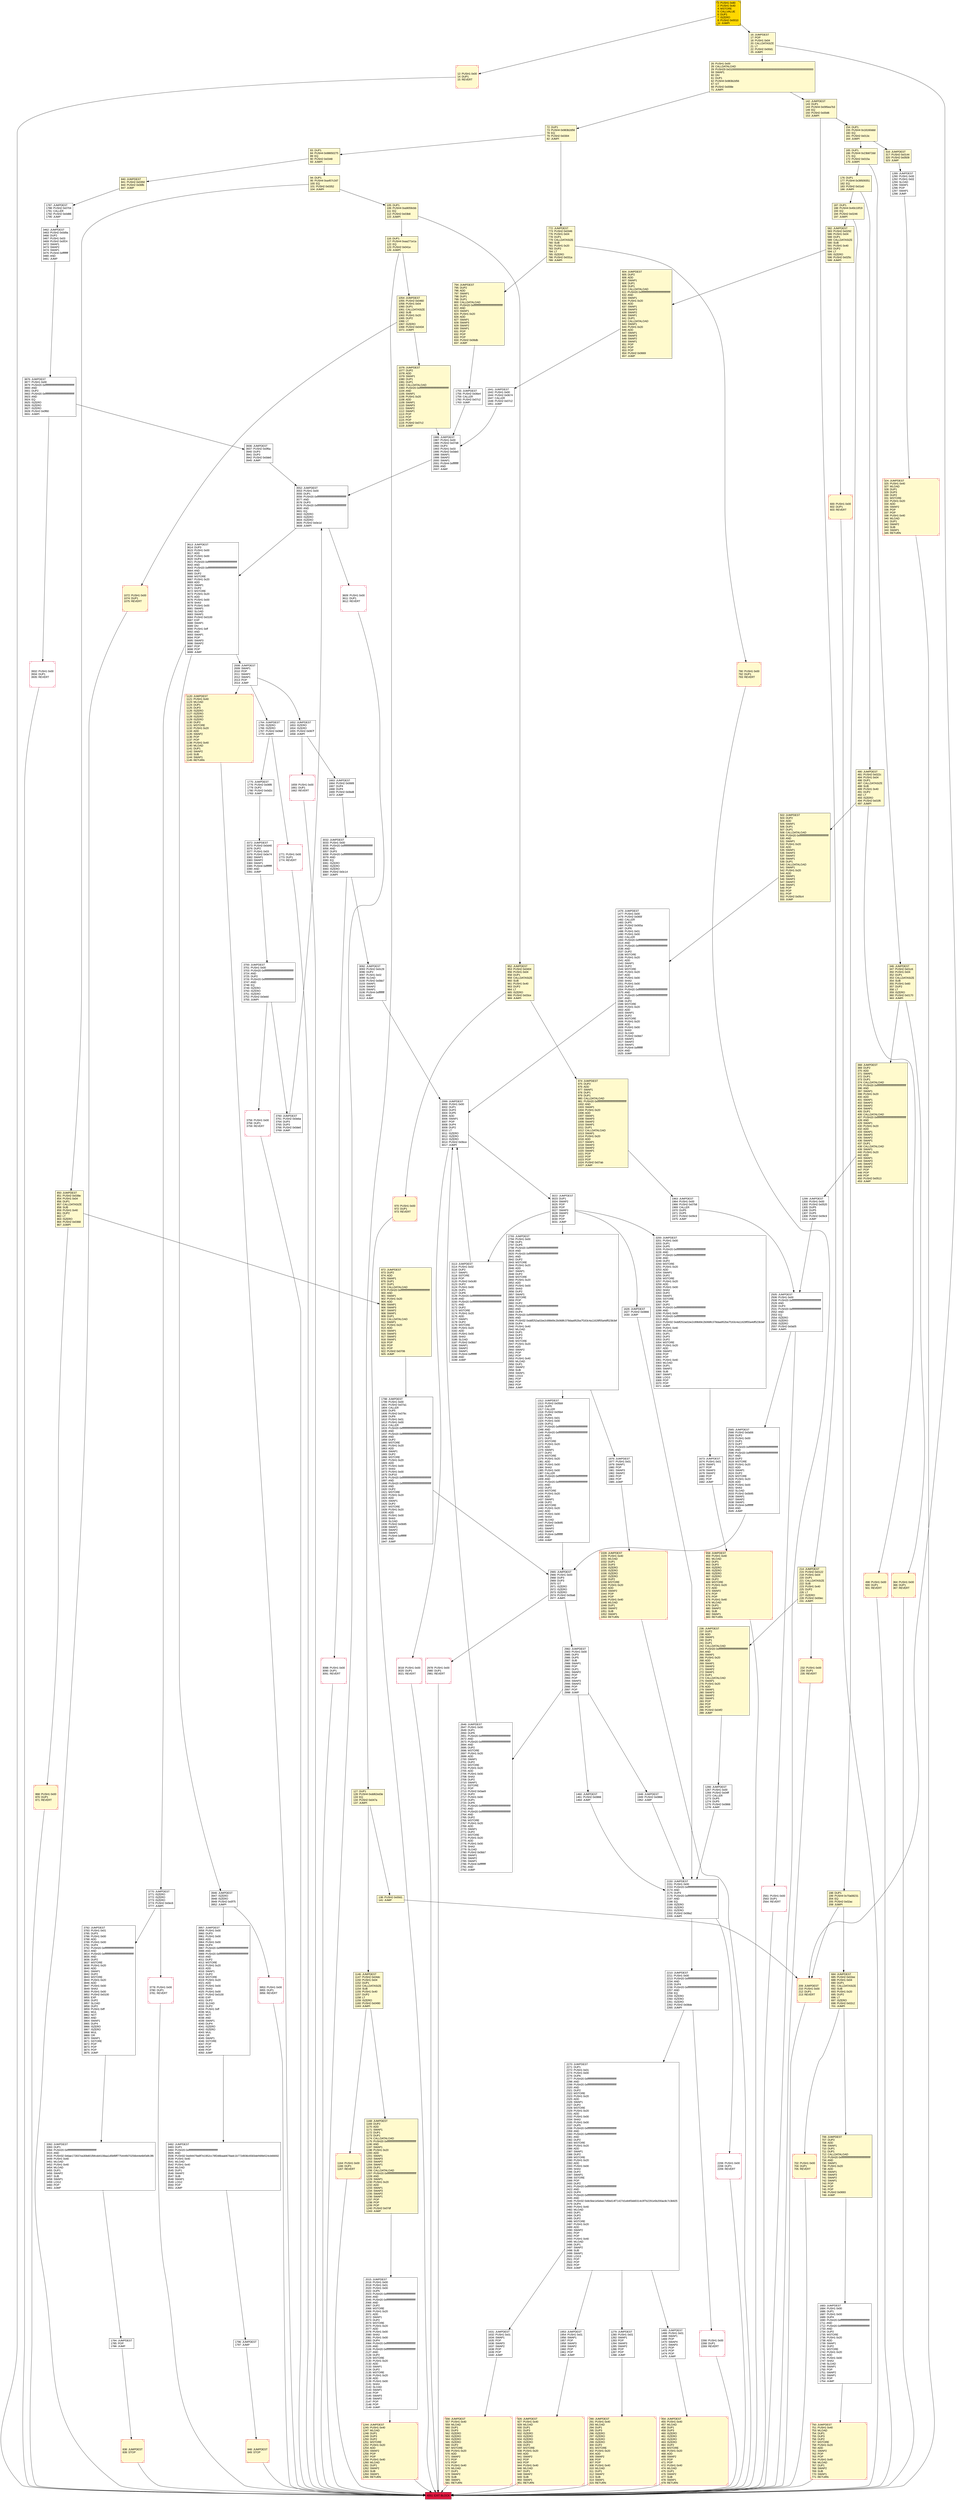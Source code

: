 digraph G {
bgcolor=transparent rankdir=UD;
node [shape=box style=filled color=black fillcolor=white fontname=arial fontcolor=black];
1755 [label="1755: JUMPDEST\l1756: PUSH2 0x06e4\l1759: CALLER\l1760: PUSH2 0x07c2\l1763: JUMP\l" ];
2978 [label="2978: PUSH1 0x00\l2980: DUP1\l2981: REVERT\l" shape=Msquare color=crimson ];
1683 [label="1683: JUMPDEST\l1684: PUSH1 0x00\l1686: DUP1\l1687: PUSH1 0x00\l1689: DUP4\l1690: PUSH20 0xffffffffffffffffffffffffffffffffffffffff\l1711: AND\l1712: PUSH20 0xffffffffffffffffffffffffffffffffffffffff\l1733: AND\l1734: DUP2\l1735: MSTORE\l1736: PUSH1 0x20\l1738: ADD\l1739: SWAP1\l1740: DUP2\l1741: MSTORE\l1742: PUSH1 0x20\l1744: ADD\l1745: PUSH1 0x00\l1747: SHA3\l1748: SLOAD\l1749: SWAP1\l1750: POP\l1751: SWAP2\l1752: SWAP1\l1753: POP\l1754: JUMP\l" ];
2150 [label="2150: JUMPDEST\l2151: PUSH1 0x00\l2153: PUSH20 0xffffffffffffffffffffffffffffffffffffffff\l2174: AND\l2175: DUP3\l2176: PUSH20 0xffffffffffffffffffffffffffffffffffffffff\l2197: AND\l2198: EQ\l2199: ISZERO\l2200: ISZERO\l2201: ISZERO\l2202: PUSH2 0x08a2\l2205: JUMPI\l" ];
3700 [label="3700: JUMPDEST\l3701: PUSH1 0x00\l3703: PUSH20 0xffffffffffffffffffffffffffffffffffffffff\l3724: AND\l3725: DUP2\l3726: PUSH20 0xffffffffffffffffffffffffffffffffffffffff\l3747: AND\l3748: EQ\l3749: ISZERO\l3750: ISZERO\l3751: ISZERO\l3752: PUSH2 0x0eb0\l3755: JUMPI\l" ];
1953 [label="1953: JUMPDEST\l1954: PUSH1 0x01\l1956: SWAP1\l1957: POP\l1958: SWAP3\l1959: SWAP2\l1960: POP\l1961: POP\l1962: JUMP\l" ];
1460 [label="1460: JUMPDEST\l1461: PUSH2 0x0866\l1464: JUMP\l" ];
3756 [label="3756: PUSH1 0x00\l3758: DUP1\l3759: REVERT\l" shape=Msquare color=crimson ];
850 [label="850: JUMPDEST\l851: PUSH2 0x039e\l854: PUSH1 0x04\l856: DUP1\l857: CALLDATASIZE\l858: SUB\l859: PUSH1 0x40\l861: DUP2\l862: LT\l863: ISZERO\l864: PUSH2 0x0368\l867: JUMPI\l" fillcolor=lemonchiffon ];
556 [label="556: JUMPDEST\l557: PUSH1 0x40\l559: MLOAD\l560: DUP1\l561: DUP3\l562: ISZERO\l563: ISZERO\l564: ISZERO\l565: ISZERO\l566: DUP2\l567: MSTORE\l568: PUSH1 0x20\l570: ADD\l571: SWAP2\l572: POP\l573: POP\l574: PUSH1 0x40\l576: MLOAD\l577: DUP1\l578: SWAP2\l579: SUB\l580: SWAP1\l581: RETURN\l" fillcolor=lemonchiffon shape=Msquare color=crimson ];
1976 [label="1976: JUMPDEST\l1977: PUSH1 0x01\l1979: SWAP1\l1980: POP\l1981: SWAP3\l1982: SWAP2\l1983: POP\l1984: POP\l1985: JUMP\l" ];
105 [label="105: DUP1\l106: PUSH4 0xa9059cbb\l111: EQ\l112: PUSH2 0x03b8\l115: JUMPI\l" fillcolor=lemonchiffon ];
0 [label="0: PUSH1 0x80\l2: PUSH1 0x40\l4: MSTORE\l5: CALLVALUE\l6: DUP1\l7: ISZERO\l8: PUSH2 0x0010\l11: JUMPI\l" fillcolor=lemonchiffon shape=Msquare fillcolor=gold ];
290 [label="290: JUMPDEST\l291: PUSH1 0x40\l293: MLOAD\l294: DUP1\l295: DUP3\l296: ISZERO\l297: ISZERO\l298: ISZERO\l299: ISZERO\l300: DUP2\l301: MSTORE\l302: PUSH1 0x20\l304: ADD\l305: SWAP2\l306: POP\l307: POP\l308: PUSH1 0x40\l310: MLOAD\l311: DUP1\l312: SWAP2\l313: SUB\l314: SWAP1\l315: RETURN\l" fillcolor=lemonchiffon shape=Msquare color=crimson ];
187 [label="187: DUP1\l188: PUSH4 0x40c10f19\l193: EQ\l194: PUSH2 0x0246\l197: JUMPI\l" fillcolor=lemonchiffon ];
702 [label="702: PUSH1 0x00\l704: DUP1\l705: REVERT\l" fillcolor=lemonchiffon shape=Msquare color=crimson ];
3482 [label="3482: JUMPDEST\l3483: DUP1\l3484: PUSH20 0xffffffffffffffffffffffffffffffffffffffff\l3505: AND\l3506: PUSH32 0xe94479a9f7e1952cc78f2d6baab678adc1b772d936c6583def489e524cb66692\l3539: PUSH1 0x40\l3541: MLOAD\l3542: PUSH1 0x40\l3544: MLOAD\l3545: DUP1\l3546: SWAP2\l3547: SUB\l3548: SWAP1\l3549: LOG2\l3550: POP\l3551: JUMP\l" ];
2965 [label="2965: JUMPDEST\l2966: PUSH1 0x00\l2968: DUP3\l2969: DUP3\l2970: GT\l2971: ISZERO\l2972: ISZERO\l2973: ISZERO\l2974: PUSH2 0x0ba6\l2977: JUMPI\l" ];
772 [label="772: JUMPDEST\l773: PUSH2 0x0346\l776: PUSH1 0x04\l778: DUP1\l779: CALLDATASIZE\l780: SUB\l781: PUSH1 0x20\l783: DUP2\l784: LT\l785: ISZERO\l786: PUSH2 0x031a\l789: JUMPI\l" fillcolor=lemonchiffon ];
1673 [label="1673: JUMPDEST\l1674: PUSH1 0x01\l1676: SWAP1\l1677: POP\l1678: SWAP3\l1679: SWAP2\l1680: POP\l1681: POP\l1682: JUMP\l" ];
1948 [label="1948: JUMPDEST\l1949: PUSH2 0x0866\l1952: JUMP\l" ];
3782 [label="3782: JUMPDEST\l3783: PUSH1 0x01\l3785: DUP3\l3786: PUSH1 0x00\l3788: ADD\l3789: PUSH1 0x00\l3791: DUP4\l3792: PUSH20 0xffffffffffffffffffffffffffffffffffffffff\l3813: AND\l3814: PUSH20 0xffffffffffffffffffffffffffffffffffffffff\l3835: AND\l3836: DUP2\l3837: MSTORE\l3838: PUSH1 0x20\l3840: ADD\l3841: SWAP1\l3842: DUP2\l3843: MSTORE\l3844: PUSH1 0x20\l3846: ADD\l3847: PUSH1 0x00\l3849: SHA3\l3850: PUSH1 0x00\l3852: PUSH2 0x0100\l3855: EXP\l3856: DUP2\l3857: SLOAD\l3858: DUP2\l3859: PUSH1 0xff\l3861: MUL\l3862: NOT\l3863: AND\l3864: SWAP1\l3865: DUP4\l3866: ISZERO\l3867: ISZERO\l3868: MUL\l3869: OR\l3870: SWAP1\l3871: SSTORE\l3872: POP\l3873: POP\l3874: POP\l3875: JUMP\l" ];
2999 [label="2999: JUMPDEST\l3000: PUSH1 0x00\l3002: DUP1\l3003: DUP3\l3004: DUP5\l3005: ADD\l3006: SWAP1\l3007: POP\l3008: DUP4\l3009: DUP2\l3010: LT\l3011: ISZERO\l3012: ISZERO\l3013: ISZERO\l3014: PUSH2 0x0bce\l3017: JUMPI\l" ];
2210 [label="2210: JUMPDEST\l2211: PUSH1 0x00\l2213: PUSH20 0xffffffffffffffffffffffffffffffffffffffff\l2234: AND\l2235: DUP4\l2236: PUSH20 0xffffffffffffffffffffffffffffffffffffffff\l2257: AND\l2258: EQ\l2259: ISZERO\l2260: ISZERO\l2261: ISZERO\l2262: PUSH2 0x08de\l2265: JUMPI\l" ];
684 [label="684: JUMPDEST\l685: PUSH2 0x02ee\l688: PUSH1 0x04\l690: DUP1\l691: CALLDATASIZE\l692: SUB\l693: PUSH1 0x20\l695: DUP2\l696: LT\l697: ISZERO\l698: PUSH2 0x02c2\l701: JUMPI\l" fillcolor=lemonchiffon ];
1798 [label="1798: JUMPDEST\l1799: PUSH1 0x00\l1801: PUSH2 0x07a1\l1804: CALLER\l1805: DUP5\l1806: PUSH2 0x079c\l1809: DUP6\l1810: PUSH1 0x01\l1812: PUSH1 0x00\l1814: CALLER\l1815: PUSH20 0xffffffffffffffffffffffffffffffffffffffff\l1836: AND\l1837: PUSH20 0xffffffffffffffffffffffffffffffffffffffff\l1858: AND\l1859: DUP2\l1860: MSTORE\l1861: PUSH1 0x20\l1863: ADD\l1864: SWAP1\l1865: DUP2\l1866: MSTORE\l1867: PUSH1 0x20\l1869: ADD\l1870: PUSH1 0x00\l1872: SHA3\l1873: PUSH1 0x00\l1875: DUP10\l1876: PUSH20 0xffffffffffffffffffffffffffffffffffffffff\l1897: AND\l1898: PUSH20 0xffffffffffffffffffffffffffffffffffffffff\l1919: AND\l1920: DUP2\l1921: MSTORE\l1922: PUSH1 0x20\l1924: ADD\l1925: SWAP1\l1926: DUP2\l1927: MSTORE\l1928: PUSH1 0x20\l1930: ADD\l1931: PUSH1 0x00\l1933: SHA3\l1934: SLOAD\l1935: PUSH2 0x0b95\l1938: SWAP1\l1939: SWAP2\l1940: SWAP1\l1941: PUSH4 0xffffffff\l1946: AND\l1947: JUMP\l" ];
1787 [label="1787: JUMPDEST\l1788: PUSH2 0x0704\l1791: CALLER\l1792: PUSH2 0x0d86\l1795: JUMP\l" ];
1164 [label="1164: PUSH1 0x00\l1166: DUP1\l1167: REVERT\l" fillcolor=lemonchiffon shape=Msquare color=crimson ];
2793 [label="2793: JUMPDEST\l2794: PUSH1 0x00\l2796: DUP1\l2797: DUP5\l2798: PUSH20 0xffffffffffffffffffffffffffffffffffffffff\l2819: AND\l2820: PUSH20 0xffffffffffffffffffffffffffffffffffffffff\l2841: AND\l2842: DUP2\l2843: MSTORE\l2844: PUSH1 0x20\l2846: ADD\l2847: SWAP1\l2848: DUP2\l2849: MSTORE\l2850: PUSH1 0x20\l2852: ADD\l2853: PUSH1 0x00\l2855: SHA3\l2856: DUP2\l2857: SWAP1\l2858: SSTORE\l2859: POP\l2860: DUP2\l2861: PUSH20 0xffffffffffffffffffffffffffffffffffffffff\l2882: AND\l2883: DUP4\l2884: PUSH20 0xffffffffffffffffffffffffffffffffffffffff\l2905: AND\l2906: PUSH32 0xddf252ad1be2c89b69c2b068fc378daa952ba7f163c4a11628f55a4df523b3ef\l2939: DUP4\l2940: PUSH1 0x40\l2942: MLOAD\l2943: DUP1\l2944: DUP3\l2945: DUP2\l2946: MSTORE\l2947: PUSH1 0x20\l2949: ADD\l2950: SWAP2\l2951: POP\l2952: POP\l2953: PUSH1 0x40\l2955: MLOAD\l2956: DUP1\l2957: SWAP2\l2958: SUB\l2959: SWAP1\l2960: LOG3\l2961: POP\l2962: POP\l2963: POP\l2964: JUMP\l" ];
1796 [label="1796: JUMPDEST\l1797: JUMP\l" ];
83 [label="83: DUP1\l84: PUSH4 0x98650275\l89: EQ\l90: PUSH2 0x0348\l93: JUMPI\l" fillcolor=lemonchiffon ];
3392 [label="3392: JUMPDEST\l3393: DUP1\l3394: PUSH20 0xffffffffffffffffffffffffffffffffffffffff\l3415: AND\l3416: PUSH32 0x6ae172837ea30b801fbfcdd4108aa1d5bf8ff775444fd70256b44e6bf3dfc3f6\l3449: PUSH1 0x40\l3451: MLOAD\l3452: PUSH1 0x40\l3454: MLOAD\l3455: DUP1\l3456: SWAP2\l3457: SUB\l3458: SWAP1\l3459: LOG2\l3460: POP\l3461: JUMP\l" ];
1028 [label="1028: JUMPDEST\l1029: PUSH1 0x40\l1031: MLOAD\l1032: DUP1\l1033: DUP3\l1034: ISZERO\l1035: ISZERO\l1036: ISZERO\l1037: ISZERO\l1038: DUP2\l1039: MSTORE\l1040: PUSH1 0x20\l1042: ADD\l1043: SWAP2\l1044: POP\l1045: POP\l1046: PUSH1 0x40\l1048: MLOAD\l1049: DUP1\l1050: SWAP2\l1051: SUB\l1052: SWAP1\l1053: RETURN\l" fillcolor=lemonchiffon shape=Msquare color=crimson ];
3876 [label="3876: JUMPDEST\l3877: PUSH1 0x00\l3879: PUSH20 0xffffffffffffffffffffffffffffffffffffffff\l3900: AND\l3901: DUP2\l3902: PUSH20 0xffffffffffffffffffffffffffffffffffffffff\l3923: AND\l3924: EQ\l3925: ISZERO\l3926: ISZERO\l3927: ISZERO\l3928: PUSH2 0x0f60\l3931: JUMPI\l" ];
198 [label="198: DUP1\l199: PUSH4 0x70a08231\l204: EQ\l205: PUSH2 0x02ac\l208: JUMPI\l" fillcolor=lemonchiffon ];
2206 [label="2206: PUSH1 0x00\l2208: DUP1\l2209: REVERT\l" shape=Msquare color=crimson ];
1652 [label="1652: JUMPDEST\l1653: ISZERO\l1654: ISZERO\l1655: PUSH2 0x067f\l1658: JUMPI\l" ];
2565 [label="2565: JUMPDEST\l2566: PUSH2 0x0a56\l2569: DUP2\l2570: PUSH1 0x00\l2572: DUP1\l2573: DUP7\l2574: PUSH20 0xffffffffffffffffffffffffffffffffffffffff\l2595: AND\l2596: PUSH20 0xffffffffffffffffffffffffffffffffffffffff\l2617: AND\l2618: DUP2\l2619: MSTORE\l2620: PUSH1 0x20\l2622: ADD\l2623: SWAP1\l2624: DUP2\l2625: MSTORE\l2626: PUSH1 0x20\l2628: ADD\l2629: PUSH1 0x00\l2631: SHA3\l2632: SLOAD\l2633: PUSH2 0x0b95\l2636: SWAP1\l2637: SWAP2\l2638: SWAP1\l2639: PUSH4 0xffffffff\l2644: AND\l2645: JUMP\l" ];
502 [label="502: JUMPDEST\l503: DUP2\l504: ADD\l505: SWAP1\l506: DUP1\l507: DUP1\l508: CALLDATALOAD\l509: PUSH20 0xffffffffffffffffffffffffffffffffffffffff\l530: AND\l531: SWAP1\l532: PUSH1 0x20\l534: ADD\l535: SWAP1\l536: SWAP3\l537: SWAP2\l538: SWAP1\l539: DUP1\l540: CALLDATALOAD\l541: SWAP1\l542: PUSH1 0x20\l544: ADD\l545: SWAP1\l546: SWAP3\l547: SWAP2\l548: SWAP1\l549: POP\l550: POP\l551: POP\l552: PUSH2 0x05c4\l555: JUMP\l" fillcolor=lemonchiffon ];
232 [label="232: PUSH1 0x00\l234: DUP1\l235: REVERT\l" fillcolor=lemonchiffon shape=Msquare color=crimson ];
1771 [label="1771: PUSH1 0x00\l1773: DUP1\l1774: REVERT\l" shape=Msquare color=crimson ];
3957 [label="3957: JUMPDEST\l3958: PUSH1 0x00\l3960: DUP3\l3961: PUSH1 0x00\l3963: ADD\l3964: PUSH1 0x00\l3966: DUP4\l3967: PUSH20 0xffffffffffffffffffffffffffffffffffffffff\l3988: AND\l3989: PUSH20 0xffffffffffffffffffffffffffffffffffffffff\l4010: AND\l4011: DUP2\l4012: MSTORE\l4013: PUSH1 0x20\l4015: ADD\l4016: SWAP1\l4017: DUP2\l4018: MSTORE\l4019: PUSH1 0x20\l4021: ADD\l4022: PUSH1 0x00\l4024: SHA3\l4025: PUSH1 0x00\l4027: PUSH2 0x0100\l4030: EXP\l4031: DUP2\l4032: SLOAD\l4033: DUP2\l4034: PUSH1 0xff\l4036: MUL\l4037: NOT\l4038: AND\l4039: SWAP1\l4040: DUP4\l4041: ISZERO\l4042: ISZERO\l4043: MUL\l4044: OR\l4045: SWAP1\l4046: SSTORE\l4047: POP\l4048: POP\l4049: POP\l4050: JUMP\l" ];
1963 [label="1963: JUMPDEST\l1964: PUSH1 0x00\l1966: PUSH2 0x07b8\l1969: CALLER\l1970: DUP5\l1971: DUP5\l1972: PUSH2 0x09c9\l1975: JUMP\l" ];
498 [label="498: PUSH1 0x00\l500: DUP1\l501: REVERT\l" fillcolor=lemonchiffon shape=Msquare color=crimson ];
1279 [label="1279: JUMPDEST\l1280: PUSH1 0x01\l1282: SWAP1\l1283: POP\l1284: SWAP3\l1285: SWAP2\l1286: POP\l1287: POP\l1288: JUMP\l" ];
214 [label="214: JUMPDEST\l215: PUSH2 0x0122\l218: PUSH1 0x04\l220: DUP1\l221: CALLDATASIZE\l222: SUB\l223: PUSH1 0x40\l225: DUP2\l226: LT\l227: ISZERO\l228: PUSH2 0x00ec\l231: JUMPI\l" fillcolor=lemonchiffon ];
2015 [label="2015: JUMPDEST\l2016: PUSH1 0x00\l2018: PUSH1 0x01\l2020: PUSH1 0x00\l2022: DUP5\l2023: PUSH20 0xffffffffffffffffffffffffffffffffffffffff\l2044: AND\l2045: PUSH20 0xffffffffffffffffffffffffffffffffffffffff\l2066: AND\l2067: DUP2\l2068: MSTORE\l2069: PUSH1 0x20\l2071: ADD\l2072: SWAP1\l2073: DUP2\l2074: MSTORE\l2075: PUSH1 0x20\l2077: ADD\l2078: PUSH1 0x00\l2080: SHA3\l2081: PUSH1 0x00\l2083: DUP4\l2084: PUSH20 0xffffffffffffffffffffffffffffffffffffffff\l2105: AND\l2106: PUSH20 0xffffffffffffffffffffffffffffffffffffffff\l2127: AND\l2128: DUP2\l2129: MSTORE\l2130: PUSH1 0x20\l2132: ADD\l2133: SWAP1\l2134: DUP2\l2135: MSTORE\l2136: PUSH1 0x20\l2138: ADD\l2139: PUSH1 0x00\l2141: SHA3\l2142: SLOAD\l2143: SWAP1\l2144: POP\l2145: SWAP3\l2146: SWAP2\l2147: POP\l2148: POP\l2149: JUMP\l" ];
116 [label="116: DUP1\l117: PUSH4 0xaa271e1a\l122: EQ\l123: PUSH2 0x041e\l126: JUMPI\l" fillcolor=lemonchiffon ];
1312 [label="1312: JUMPDEST\l1313: PUSH2 0x05b9\l1316: DUP5\l1317: CALLER\l1318: PUSH2 0x05b4\l1321: DUP6\l1322: PUSH1 0x01\l1324: PUSH1 0x00\l1326: DUP11\l1327: PUSH20 0xffffffffffffffffffffffffffffffffffffffff\l1348: AND\l1349: PUSH20 0xffffffffffffffffffffffffffffffffffffffff\l1370: AND\l1371: DUP2\l1372: MSTORE\l1373: PUSH1 0x20\l1375: ADD\l1376: SWAP1\l1377: DUP2\l1378: MSTORE\l1379: PUSH1 0x20\l1381: ADD\l1382: PUSH1 0x00\l1384: SHA3\l1385: PUSH1 0x00\l1387: CALLER\l1388: PUSH20 0xffffffffffffffffffffffffffffffffffffffff\l1409: AND\l1410: PUSH20 0xffffffffffffffffffffffffffffffffffffffff\l1431: AND\l1432: DUP2\l1433: MSTORE\l1434: PUSH1 0x20\l1436: ADD\l1437: SWAP1\l1438: DUP2\l1439: MSTORE\l1440: PUSH1 0x20\l1442: ADD\l1443: PUSH1 0x00\l1445: SHA3\l1446: SLOAD\l1447: PUSH2 0x0b95\l1450: SWAP1\l1451: SWAP2\l1452: SWAP1\l1453: PUSH4 0xffffffff\l1458: AND\l1459: JUMP\l" ];
1120 [label="1120: JUMPDEST\l1121: PUSH1 0x40\l1123: MLOAD\l1124: DUP1\l1125: DUP3\l1126: ISZERO\l1127: ISZERO\l1128: ISZERO\l1129: ISZERO\l1130: DUP2\l1131: MSTORE\l1132: PUSH1 0x20\l1134: ADD\l1135: SWAP2\l1136: POP\l1137: POP\l1138: PUSH1 0x40\l1140: MLOAD\l1141: DUP1\l1142: SWAP2\l1143: SUB\l1144: SWAP1\l1145: RETURN\l" fillcolor=lemonchiffon shape=Msquare color=crimson ];
750 [label="750: JUMPDEST\l751: PUSH1 0x40\l753: MLOAD\l754: DUP1\l755: DUP3\l756: DUP2\l757: MSTORE\l758: PUSH1 0x20\l760: ADD\l761: SWAP2\l762: POP\l763: POP\l764: PUSH1 0x40\l766: MLOAD\l767: DUP1\l768: SWAP2\l769: SUB\l770: SWAP1\l771: RETURN\l" fillcolor=lemonchiffon shape=Msquare color=crimson ];
2646 [label="2646: JUMPDEST\l2647: PUSH1 0x00\l2649: DUP1\l2650: DUP6\l2651: PUSH20 0xffffffffffffffffffffffffffffffffffffffff\l2672: AND\l2673: PUSH20 0xffffffffffffffffffffffffffffffffffffffff\l2694: AND\l2695: DUP2\l2696: MSTORE\l2697: PUSH1 0x20\l2699: ADD\l2700: SWAP1\l2701: DUP2\l2702: MSTORE\l2703: PUSH1 0x20\l2705: ADD\l2706: PUSH1 0x00\l2708: SHA3\l2709: DUP2\l2710: SWAP1\l2711: SSTORE\l2712: POP\l2713: PUSH2 0x0ae9\l2716: DUP2\l2717: PUSH1 0x00\l2719: DUP1\l2720: DUP6\l2721: PUSH20 0xffffffffffffffffffffffffffffffffffffffff\l2742: AND\l2743: PUSH20 0xffffffffffffffffffffffffffffffffffffffff\l2764: AND\l2765: DUP2\l2766: MSTORE\l2767: PUSH1 0x20\l2769: ADD\l2770: SWAP1\l2771: DUP2\l2772: MSTORE\l2773: PUSH1 0x20\l2775: ADD\l2776: PUSH1 0x00\l2778: SHA3\l2779: SLOAD\l2780: PUSH2 0x0bb7\l2783: SWAP1\l2784: SWAP2\l2785: SWAP1\l2786: PUSH4 0xffffffff\l2791: AND\l2792: JUMP\l" ];
2505 [label="2505: JUMPDEST\l2506: PUSH1 0x00\l2508: PUSH20 0xffffffffffffffffffffffffffffffffffffffff\l2529: AND\l2530: DUP3\l2531: PUSH20 0xffffffffffffffffffffffffffffffffffffffff\l2552: AND\l2553: EQ\l2554: ISZERO\l2555: ISZERO\l2556: ISZERO\l2557: PUSH2 0x0a05\l2560: JUMPI\l" ];
127 [label="127: DUP1\l128: PUSH4 0xdd62ed3e\l133: EQ\l134: PUSH2 0x047a\l137: JUMPI\l" fillcolor=lemonchiffon ];
3778 [label="3778: PUSH1 0x00\l3780: DUP1\l3781: REVERT\l" shape=Msquare color=crimson ];
1986 [label="1986: JUMPDEST\l1987: PUSH1 0x00\l1989: PUSH2 0x07d8\l1992: DUP3\l1993: PUSH1 0x03\l1995: PUSH2 0x0de0\l1998: SWAP1\l1999: SWAP2\l2000: SWAP1\l2001: PUSH4 0xffffffff\l2006: AND\l2007: JUMP\l" ];
1641 [label="1641: JUMPDEST\l1642: PUSH1 0x00\l1644: PUSH2 0x0674\l1647: CALLER\l1648: PUSH2 0x07c2\l1651: JUMP\l" ];
970 [label="970: PUSH1 0x00\l972: DUP1\l973: REVERT\l" fillcolor=lemonchiffon shape=Msquare color=crimson ];
3018 [label="3018: PUSH1 0x00\l3020: DUP1\l3021: REVERT\l" shape=Msquare color=crimson ];
1244 [label="1244: JUMPDEST\l1245: PUSH1 0x40\l1247: MLOAD\l1248: DUP1\l1249: DUP3\l1250: DUP2\l1251: MSTORE\l1252: PUSH1 0x20\l1254: ADD\l1255: SWAP2\l1256: POP\l1257: POP\l1258: PUSH1 0x40\l1260: MLOAD\l1261: DUP1\l1262: SWAP2\l1263: SUB\l1264: SWAP1\l1265: RETURN\l" fillcolor=lemonchiffon shape=Msquare color=crimson ];
165 [label="165: DUP1\l166: PUSH4 0x23b872dd\l171: EQ\l172: PUSH2 0x015a\l175: JUMPI\l" fillcolor=lemonchiffon ];
1168 [label="1168: JUMPDEST\l1169: DUP2\l1170: ADD\l1171: SWAP1\l1172: DUP1\l1173: DUP1\l1174: CALLDATALOAD\l1175: PUSH20 0xffffffffffffffffffffffffffffffffffffffff\l1196: AND\l1197: SWAP1\l1198: PUSH1 0x20\l1200: ADD\l1201: SWAP1\l1202: SWAP3\l1203: SWAP2\l1204: SWAP1\l1205: DUP1\l1206: CALLDATALOAD\l1207: PUSH20 0xffffffffffffffffffffffffffffffffffffffff\l1228: AND\l1229: SWAP1\l1230: PUSH1 0x20\l1232: ADD\l1233: SWAP1\l1234: SWAP3\l1235: SWAP2\l1236: SWAP1\l1237: POP\l1238: POP\l1239: POP\l1240: PUSH2 0x07df\l1243: JUMP\l" fillcolor=lemonchiffon ];
2008 [label="2008: JUMPDEST\l2009: SWAP1\l2010: POP\l2011: SWAP2\l2012: SWAP1\l2013: POP\l2014: JUMP\l" ];
604 [label="604: JUMPDEST\l605: DUP2\l606: ADD\l607: SWAP1\l608: DUP1\l609: DUP1\l610: CALLDATALOAD\l611: PUSH20 0xffffffffffffffffffffffffffffffffffffffff\l632: AND\l633: SWAP1\l634: PUSH1 0x20\l636: ADD\l637: SWAP1\l638: SWAP3\l639: SWAP2\l640: SWAP1\l641: DUP1\l642: CALLDATALOAD\l643: SWAP1\l644: PUSH1 0x20\l646: ADD\l647: SWAP1\l648: SWAP3\l649: SWAP2\l650: SWAP1\l651: POP\l652: POP\l653: POP\l654: PUSH2 0x0669\l657: JUMP\l" fillcolor=lemonchiffon ];
1775 [label="1775: JUMPDEST\l1776: PUSH2 0x06f8\l1779: DUP2\l1780: PUSH2 0x0d2c\l1783: JUMP\l" ];
368 [label="368: JUMPDEST\l369: DUP2\l370: ADD\l371: SWAP1\l372: DUP1\l373: DUP1\l374: CALLDATALOAD\l375: PUSH20 0xffffffffffffffffffffffffffffffffffffffff\l396: AND\l397: SWAP1\l398: PUSH1 0x20\l400: ADD\l401: SWAP1\l402: SWAP3\l403: SWAP2\l404: SWAP1\l405: DUP1\l406: CALLDATALOAD\l407: PUSH20 0xffffffffffffffffffffffffffffffffffffffff\l428: AND\l429: SWAP1\l430: PUSH1 0x20\l432: ADD\l433: SWAP1\l434: SWAP3\l435: SWAP2\l436: SWAP1\l437: DUP1\l438: CALLDATALOAD\l439: SWAP1\l440: PUSH1 0x20\l442: ADD\l443: SWAP1\l444: SWAP3\l445: SWAP2\l446: SWAP1\l447: POP\l448: POP\l449: POP\l450: PUSH2 0x0513\l453: JUMP\l" fillcolor=lemonchiffon ];
236 [label="236: JUMPDEST\l237: DUP2\l238: ADD\l239: SWAP1\l240: DUP1\l241: DUP1\l242: CALLDATALOAD\l243: PUSH20 0xffffffffffffffffffffffffffffffffffffffff\l264: AND\l265: SWAP1\l266: PUSH1 0x20\l268: ADD\l269: SWAP1\l270: SWAP3\l271: SWAP2\l272: SWAP1\l273: DUP1\l274: CALLDATALOAD\l275: SWAP1\l276: PUSH1 0x20\l278: ADD\l279: SWAP1\l280: SWAP3\l281: SWAP2\l282: SWAP1\l283: POP\l284: POP\l285: POP\l286: PUSH2 0x04f2\l289: JUMP\l" fillcolor=lemonchiffon ];
2266 [label="2266: PUSH1 0x00\l2268: DUP1\l2269: REVERT\l" shape=Msquare color=crimson ];
3200 [label="3200: JUMPDEST\l3201: PUSH1 0x00\l3203: DUP1\l3204: DUP5\l3205: PUSH20 0xffffffffffffffffffffffffffffffffffffffff\l3226: AND\l3227: PUSH20 0xffffffffffffffffffffffffffffffffffffffff\l3248: AND\l3249: DUP2\l3250: MSTORE\l3251: PUSH1 0x20\l3253: ADD\l3254: SWAP1\l3255: DUP2\l3256: MSTORE\l3257: PUSH1 0x20\l3259: ADD\l3260: PUSH1 0x00\l3262: SHA3\l3263: DUP2\l3264: SWAP1\l3265: SSTORE\l3266: POP\l3267: DUP2\l3268: PUSH20 0xffffffffffffffffffffffffffffffffffffffff\l3289: AND\l3290: PUSH1 0x00\l3292: PUSH20 0xffffffffffffffffffffffffffffffffffffffff\l3313: AND\l3314: PUSH32 0xddf252ad1be2c89b69c2b068fc378daa952ba7f163c4a11628f55a4df523b3ef\l3347: DUP4\l3348: PUSH1 0x40\l3350: MLOAD\l3351: DUP1\l3352: DUP3\l3353: DUP2\l3354: MSTORE\l3355: PUSH1 0x20\l3357: ADD\l3358: SWAP2\l3359: POP\l3360: POP\l3361: PUSH1 0x40\l3363: MLOAD\l3364: DUP1\l3365: SWAP2\l3366: SUB\l3367: SWAP1\l3368: LOG3\l3369: POP\l3370: POP\l3371: JUMP\l" ];
176 [label="176: DUP1\l177: PUSH4 0x39509351\l182: EQ\l183: PUSH2 0x01e0\l186: JUMPI\l" fillcolor=lemonchiffon ];
3613 [label="3613: JUMPDEST\l3614: DUP3\l3615: PUSH1 0x00\l3617: ADD\l3618: PUSH1 0x00\l3620: DUP4\l3621: PUSH20 0xffffffffffffffffffffffffffffffffffffffff\l3642: AND\l3643: PUSH20 0xffffffffffffffffffffffffffffffffffffffff\l3664: AND\l3665: DUP2\l3666: MSTORE\l3667: PUSH1 0x20\l3669: ADD\l3670: SWAP1\l3671: DUP2\l3672: MSTORE\l3673: PUSH1 0x20\l3675: ADD\l3676: PUSH1 0x00\l3678: SHA3\l3679: PUSH1 0x00\l3681: SWAP1\l3682: SLOAD\l3683: SWAP1\l3684: PUSH2 0x0100\l3687: EXP\l3688: SWAP1\l3689: DIV\l3690: PUSH1 0xff\l3692: AND\l3693: SWAP1\l3694: POP\l3695: SWAP3\l3696: SWAP2\l3697: POP\l3698: POP\l3699: JUMP\l" ];
1076 [label="1076: JUMPDEST\l1077: DUP2\l1078: ADD\l1079: SWAP1\l1080: DUP1\l1081: DUP1\l1082: CALLDATALOAD\l1083: PUSH20 0xffffffffffffffffffffffffffffffffffffffff\l1104: AND\l1105: SWAP1\l1106: PUSH1 0x20\l1108: ADD\l1109: SWAP1\l1110: SWAP3\l1111: SWAP2\l1112: SWAP1\l1113: POP\l1114: POP\l1115: POP\l1116: PUSH2 0x07c2\l1119: JUMP\l" fillcolor=lemonchiffon ];
3552 [label="3552: JUMPDEST\l3553: PUSH1 0x00\l3555: DUP1\l3556: PUSH20 0xffffffffffffffffffffffffffffffffffffffff\l3577: AND\l3578: DUP3\l3579: PUSH20 0xffffffffffffffffffffffffffffffffffffffff\l3600: AND\l3601: EQ\l3602: ISZERO\l3603: ISZERO\l3604: ISZERO\l3605: PUSH2 0x0e1d\l3608: JUMPI\l" ];
872 [label="872: JUMPDEST\l873: DUP2\l874: ADD\l875: SWAP1\l876: DUP1\l877: DUP1\l878: CALLDATALOAD\l879: PUSH20 0xffffffffffffffffffffffffffffffffffffffff\l900: AND\l901: SWAP1\l902: PUSH1 0x20\l904: ADD\l905: SWAP1\l906: SWAP3\l907: SWAP2\l908: SWAP1\l909: DUP1\l910: CALLDATALOAD\l911: SWAP1\l912: PUSH1 0x20\l914: ADD\l915: SWAP1\l916: SWAP3\l917: SWAP2\l918: SWAP1\l919: POP\l920: POP\l921: POP\l922: PUSH2 0x0706\l925: JUMP\l" fillcolor=lemonchiffon ];
3770 [label="3770: JUMPDEST\l3771: ISZERO\l3772: ISZERO\l3773: ISZERO\l3774: PUSH2 0x0ec6\l3777: JUMPI\l" ];
1072 [label="1072: PUSH1 0x00\l1074: DUP1\l1075: REVERT\l" fillcolor=lemonchiffon shape=Msquare color=crimson ];
154 [label="154: DUP1\l155: PUSH4 0x18160ddd\l160: EQ\l161: PUSH2 0x013c\l164: JUMPI\l" fillcolor=lemonchiffon ];
26 [label="26: PUSH1 0x00\l28: CALLDATALOAD\l29: PUSH29 0x0100000000000000000000000000000000000000000000000000000000\l59: SWAP1\l60: DIV\l61: DUP1\l62: PUSH4 0x983b2d56\l67: GT\l68: PUSH2 0x008e\l71: JUMPI\l" fillcolor=lemonchiffon ];
346 [label="346: JUMPDEST\l347: PUSH2 0x01c6\l350: PUSH1 0x04\l352: DUP1\l353: CALLDATASIZE\l354: SUB\l355: PUSH1 0x60\l357: DUP2\l358: LT\l359: ISZERO\l360: PUSH2 0x0170\l363: JUMPI\l" fillcolor=lemonchiffon ];
2561 [label="2561: PUSH1 0x00\l2563: DUP1\l2564: REVERT\l" shape=Msquare color=crimson ];
582 [label="582: JUMPDEST\l583: PUSH2 0x0292\l586: PUSH1 0x04\l588: DUP1\l589: CALLDATASIZE\l590: SUB\l591: PUSH1 0x40\l593: DUP2\l594: LT\l595: ISZERO\l596: PUSH2 0x025c\l599: JUMPI\l" fillcolor=lemonchiffon ];
926 [label="926: JUMPDEST\l927: PUSH1 0x40\l929: MLOAD\l930: DUP1\l931: DUP3\l932: ISZERO\l933: ISZERO\l934: ISZERO\l935: ISZERO\l936: DUP2\l937: MSTORE\l938: PUSH1 0x20\l940: ADD\l941: SWAP2\l942: POP\l943: POP\l944: PUSH1 0x40\l946: MLOAD\l947: DUP1\l948: SWAP2\l949: SUB\l950: SWAP1\l951: RETURN\l" fillcolor=lemonchiffon shape=Msquare color=crimson ];
3022 [label="3022: JUMPDEST\l3023: DUP1\l3024: SWAP2\l3025: POP\l3026: POP\l3027: SWAP3\l3028: SWAP2\l3029: POP\l3030: POP\l3031: JUMP\l" ];
2270 [label="2270: JUMPDEST\l2271: DUP1\l2272: PUSH1 0x01\l2274: PUSH1 0x00\l2276: DUP6\l2277: PUSH20 0xffffffffffffffffffffffffffffffffffffffff\l2298: AND\l2299: PUSH20 0xffffffffffffffffffffffffffffffffffffffff\l2320: AND\l2321: DUP2\l2322: MSTORE\l2323: PUSH1 0x20\l2325: ADD\l2326: SWAP1\l2327: DUP2\l2328: MSTORE\l2329: PUSH1 0x20\l2331: ADD\l2332: PUSH1 0x00\l2334: SHA3\l2335: PUSH1 0x00\l2337: DUP5\l2338: PUSH20 0xffffffffffffffffffffffffffffffffffffffff\l2359: AND\l2360: PUSH20 0xffffffffffffffffffffffffffffffffffffffff\l2381: AND\l2382: DUP2\l2383: MSTORE\l2384: PUSH1 0x20\l2386: ADD\l2387: SWAP1\l2388: DUP2\l2389: MSTORE\l2390: PUSH1 0x20\l2392: ADD\l2393: PUSH1 0x00\l2395: SHA3\l2396: DUP2\l2397: SWAP1\l2398: SSTORE\l2399: POP\l2400: DUP2\l2401: PUSH20 0xffffffffffffffffffffffffffffffffffffffff\l2422: AND\l2423: DUP4\l2424: PUSH20 0xffffffffffffffffffffffffffffffffffffffff\l2445: AND\l2446: PUSH32 0x8c5be1e5ebec7d5bd14f71427d1e84f3dd0314c0f7b2291e5b200ac8c7c3b925\l2479: DUP4\l2480: PUSH1 0x40\l2482: MLOAD\l2483: DUP1\l2484: DUP3\l2485: DUP2\l2486: MSTORE\l2487: PUSH1 0x20\l2489: ADD\l2490: SWAP2\l2491: POP\l2492: POP\l2493: PUSH1 0x40\l2495: MLOAD\l2496: DUP1\l2497: SWAP2\l2498: SUB\l2499: SWAP1\l2500: LOG3\l2501: POP\l2502: POP\l2503: POP\l2504: JUMP\l" ];
3372 [label="3372: JUMPDEST\l3373: PUSH2 0x0d40\l3376: DUP2\l3377: PUSH1 0x03\l3379: PUSH2 0x0e74\l3382: SWAP1\l3383: SWAP2\l3384: SWAP1\l3385: PUSH4 0xffffffff\l3390: AND\l3391: JUMP\l" ];
3092 [label="3092: JUMPDEST\l3093: PUSH2 0x0c29\l3096: DUP2\l3097: PUSH1 0x02\l3099: SLOAD\l3100: PUSH2 0x0bb7\l3103: SWAP1\l3104: SWAP2\l3105: SWAP1\l3106: PUSH4 0xffffffff\l3111: AND\l3112: JUMP\l" ];
12 [label="12: PUSH1 0x00\l14: DUP1\l15: REVERT\l" fillcolor=lemonchiffon shape=Msquare color=crimson ];
658 [label="658: JUMPDEST\l659: PUSH1 0x40\l661: MLOAD\l662: DUP1\l663: DUP3\l664: ISZERO\l665: ISZERO\l666: ISZERO\l667: ISZERO\l668: DUP2\l669: MSTORE\l670: PUSH1 0x20\l672: ADD\l673: SWAP2\l674: POP\l675: POP\l676: PUSH1 0x40\l678: MLOAD\l679: DUP1\l680: SWAP2\l681: SUB\l682: SWAP1\l683: RETURN\l" fillcolor=lemonchiffon shape=Msquare color=crimson ];
794 [label="794: JUMPDEST\l795: DUP2\l796: ADD\l797: SWAP1\l798: DUP1\l799: DUP1\l800: CALLDATALOAD\l801: PUSH20 0xffffffffffffffffffffffffffffffffffffffff\l822: AND\l823: SWAP1\l824: PUSH1 0x20\l826: ADD\l827: SWAP1\l828: SWAP3\l829: SWAP2\l830: SWAP1\l831: POP\l832: POP\l833: POP\l834: PUSH2 0x06db\l837: JUMP\l" fillcolor=lemonchiffon ];
3113 [label="3113: JUMPDEST\l3114: PUSH1 0x02\l3116: DUP2\l3117: SWAP1\l3118: SSTORE\l3119: POP\l3120: PUSH2 0x0c80\l3123: DUP2\l3124: PUSH1 0x00\l3126: DUP1\l3127: DUP6\l3128: PUSH20 0xffffffffffffffffffffffffffffffffffffffff\l3149: AND\l3150: PUSH20 0xffffffffffffffffffffffffffffffffffffffff\l3171: AND\l3172: DUP2\l3173: MSTORE\l3174: PUSH1 0x20\l3176: ADD\l3177: SWAP1\l3178: DUP2\l3179: MSTORE\l3180: PUSH1 0x20\l3182: ADD\l3183: PUSH1 0x00\l3185: SHA3\l3186: SLOAD\l3187: PUSH2 0x0bb7\l3190: SWAP1\l3191: SWAP2\l3192: SWAP1\l3193: PUSH4 0xffffffff\l3198: AND\l3199: JUMP\l" ];
3088 [label="3088: PUSH1 0x00\l3090: DUP1\l3091: REVERT\l" shape=Msquare color=crimson ];
1764 [label="1764: JUMPDEST\l1765: ISZERO\l1766: ISZERO\l1767: PUSH2 0x06ef\l1770: JUMPI\l" ];
790 [label="790: PUSH1 0x00\l792: DUP1\l793: REVERT\l" fillcolor=lemonchiffon shape=Msquare color=crimson ];
3609 [label="3609: PUSH1 0x00\l3611: DUP1\l3612: REVERT\l" shape=Msquare color=crimson ];
72 [label="72: DUP1\l73: PUSH4 0x983b2d56\l78: EQ\l79: PUSH2 0x0304\l82: JUMPI\l" fillcolor=lemonchiffon ];
1476 [label="1476: JUMPDEST\l1477: PUSH1 0x00\l1479: PUSH2 0x065f\l1482: CALLER\l1483: DUP5\l1484: PUSH2 0x065a\l1487: DUP6\l1488: PUSH1 0x01\l1490: PUSH1 0x00\l1492: CALLER\l1493: PUSH20 0xffffffffffffffffffffffffffffffffffffffff\l1514: AND\l1515: PUSH20 0xffffffffffffffffffffffffffffffffffffffff\l1536: AND\l1537: DUP2\l1538: MSTORE\l1539: PUSH1 0x20\l1541: ADD\l1542: SWAP1\l1543: DUP2\l1544: MSTORE\l1545: PUSH1 0x20\l1547: ADD\l1548: PUSH1 0x00\l1550: SHA3\l1551: PUSH1 0x00\l1553: DUP10\l1554: PUSH20 0xffffffffffffffffffffffffffffffffffffffff\l1575: AND\l1576: PUSH20 0xffffffffffffffffffffffffffffffffffffffff\l1597: AND\l1598: DUP2\l1599: MSTORE\l1600: PUSH1 0x20\l1602: ADD\l1603: SWAP1\l1604: DUP2\l1605: MSTORE\l1606: PUSH1 0x20\l1608: ADD\l1609: PUSH1 0x00\l1611: SHA3\l1612: SLOAD\l1613: PUSH2 0x0bb7\l1616: SWAP1\l1617: SWAP2\l1618: SWAP1\l1619: PUSH4 0xffffffff\l1624: AND\l1625: JUMP\l" ];
1465 [label="1465: JUMPDEST\l1466: PUSH1 0x01\l1468: SWAP1\l1469: POP\l1470: SWAP4\l1471: SWAP3\l1472: POP\l1473: POP\l1474: POP\l1475: JUMP\l" ];
316 [label="316: JUMPDEST\l317: PUSH2 0x0144\l320: PUSH2 0x0509\l323: JUMP\l" fillcolor=lemonchiffon ];
1289 [label="1289: JUMPDEST\l1290: PUSH1 0x00\l1292: PUSH1 0x02\l1294: SLOAD\l1295: SWAP1\l1296: POP\l1297: SWAP1\l1298: JUMP\l" ];
3760 [label="3760: JUMPDEST\l3761: PUSH2 0x0eba\l3764: DUP3\l3765: DUP3\l3766: PUSH2 0x0de0\l3769: JUMP\l" ];
480 [label="480: JUMPDEST\l481: PUSH2 0x022c\l484: PUSH1 0x04\l486: DUP1\l487: CALLDATASIZE\l488: SUB\l489: PUSH1 0x40\l491: DUP2\l492: LT\l493: ISZERO\l494: PUSH2 0x01f6\l497: JUMPI\l" fillcolor=lemonchiffon ];
848 [label="848: JUMPDEST\l849: STOP\l" fillcolor=lemonchiffon shape=Msquare color=crimson ];
868 [label="868: PUSH1 0x00\l870: DUP1\l871: REVERT\l" fillcolor=lemonchiffon shape=Msquare color=crimson ];
1266 [label="1266: JUMPDEST\l1267: PUSH1 0x00\l1269: PUSH2 0x04ff\l1272: CALLER\l1273: DUP5\l1274: DUP5\l1275: PUSH2 0x0866\l1278: JUMP\l" ];
364 [label="364: PUSH1 0x00\l366: DUP1\l367: REVERT\l" fillcolor=lemonchiffon shape=Msquare color=crimson ];
3953 [label="3953: PUSH1 0x00\l3955: DUP1\l3956: REVERT\l" shape=Msquare color=crimson ];
838 [label="838: JUMPDEST\l839: STOP\l" fillcolor=lemonchiffon shape=Msquare color=crimson ];
3032 [label="3032: JUMPDEST\l3033: PUSH1 0x00\l3035: PUSH20 0xffffffffffffffffffffffffffffffffffffffff\l3056: AND\l3057: DUP3\l3058: PUSH20 0xffffffffffffffffffffffffffffffffffffffff\l3079: AND\l3080: EQ\l3081: ISZERO\l3082: ISZERO\l3083: ISZERO\l3084: PUSH2 0x0c14\l3087: JUMPI\l" ];
4051 [label="4051: EXIT BLOCK\l" fillcolor=crimson ];
209 [label="209: JUMPDEST\l210: PUSH1 0x00\l212: DUP1\l213: REVERT\l" fillcolor=lemonchiffon shape=Msquare color=crimson ];
840 [label="840: JUMPDEST\l841: PUSH2 0x0350\l844: PUSH2 0x06fb\l847: JUMP\l" fillcolor=lemonchiffon ];
1663 [label="1663: JUMPDEST\l1664: PUSH2 0x0689\l1667: DUP4\l1668: DUP4\l1669: PUSH2 0x0bd8\l1672: JUMP\l" ];
1054 [label="1054: JUMPDEST\l1055: PUSH2 0x0460\l1058: PUSH1 0x04\l1060: DUP1\l1061: CALLDATASIZE\l1062: SUB\l1063: PUSH1 0x20\l1065: DUP2\l1066: LT\l1067: ISZERO\l1068: PUSH2 0x0434\l1071: JUMPI\l" fillcolor=lemonchiffon ];
1659 [label="1659: PUSH1 0x00\l1661: DUP1\l1662: REVERT\l" shape=Msquare color=crimson ];
1146 [label="1146: JUMPDEST\l1147: PUSH2 0x04dc\l1150: PUSH1 0x04\l1152: DUP1\l1153: CALLDATASIZE\l1154: SUB\l1155: PUSH1 0x40\l1157: DUP2\l1158: LT\l1159: ISZERO\l1160: PUSH2 0x0490\l1163: JUMPI\l" fillcolor=lemonchiffon ];
1784 [label="1784: JUMPDEST\l1785: POP\l1786: JUMP\l" ];
952 [label="952: JUMPDEST\l953: PUSH2 0x0404\l956: PUSH1 0x04\l958: DUP1\l959: CALLDATASIZE\l960: SUB\l961: PUSH1 0x40\l963: DUP2\l964: LT\l965: ISZERO\l966: PUSH2 0x03ce\l969: JUMPI\l" fillcolor=lemonchiffon ];
1626 [label="1626: JUMPDEST\l1627: PUSH2 0x0866\l1630: JUMP\l" ];
94 [label="94: DUP1\l95: PUSH4 0xa457c2d7\l100: EQ\l101: PUSH2 0x0352\l104: JUMPI\l" fillcolor=lemonchiffon ];
974 [label="974: JUMPDEST\l975: DUP2\l976: ADD\l977: SWAP1\l978: DUP1\l979: DUP1\l980: CALLDATALOAD\l981: PUSH20 0xffffffffffffffffffffffffffffffffffffffff\l1002: AND\l1003: SWAP1\l1004: PUSH1 0x20\l1006: ADD\l1007: SWAP1\l1008: SWAP3\l1009: SWAP2\l1010: SWAP1\l1011: DUP1\l1012: CALLDATALOAD\l1013: SWAP1\l1014: PUSH1 0x20\l1016: ADD\l1017: SWAP1\l1018: SWAP3\l1019: SWAP2\l1020: SWAP1\l1021: POP\l1022: POP\l1023: POP\l1024: PUSH2 0x07ab\l1027: JUMP\l" fillcolor=lemonchiffon ];
3936 [label="3936: JUMPDEST\l3937: PUSH2 0x0f6a\l3940: DUP3\l3941: DUP3\l3942: PUSH2 0x0de0\l3945: JUMP\l" ];
138 [label="138: PUSH2 0x00d1\l141: JUMP\l" fillcolor=lemonchiffon ];
1299 [label="1299: JUMPDEST\l1300: PUSH1 0x00\l1302: PUSH2 0x0520\l1305: DUP5\l1306: DUP5\l1307: DUP5\l1308: PUSH2 0x09c9\l1311: JUMP\l" ];
3462 [label="3462: JUMPDEST\l3463: PUSH2 0x0d9a\l3466: DUP2\l3467: PUSH1 0x03\l3469: PUSH2 0x0f24\l3472: SWAP1\l3473: SWAP2\l3474: SWAP1\l3475: PUSH4 0xffffffff\l3480: AND\l3481: JUMP\l" ];
1631 [label="1631: JUMPDEST\l1632: PUSH1 0x01\l1634: SWAP1\l1635: POP\l1636: SWAP3\l1637: SWAP2\l1638: POP\l1639: POP\l1640: JUMP\l" ];
2982 [label="2982: JUMPDEST\l2983: PUSH1 0x00\l2985: DUP3\l2986: DUP5\l2987: SUB\l2988: SWAP1\l2989: POP\l2990: DUP1\l2991: SWAP2\l2992: POP\l2993: POP\l2994: SWAP3\l2995: SWAP2\l2996: POP\l2997: POP\l2998: JUMP\l" ];
16 [label="16: JUMPDEST\l17: POP\l18: PUSH1 0x04\l20: CALLDATASIZE\l21: LT\l22: PUSH2 0x00d1\l25: JUMPI\l" fillcolor=lemonchiffon ];
324 [label="324: JUMPDEST\l325: PUSH1 0x40\l327: MLOAD\l328: DUP1\l329: DUP3\l330: DUP2\l331: MSTORE\l332: PUSH1 0x20\l334: ADD\l335: SWAP2\l336: POP\l337: POP\l338: PUSH1 0x40\l340: MLOAD\l341: DUP1\l342: SWAP2\l343: SUB\l344: SWAP1\l345: RETURN\l" fillcolor=lemonchiffon shape=Msquare color=crimson ];
600 [label="600: PUSH1 0x00\l602: DUP1\l603: REVERT\l" fillcolor=lemonchiffon shape=Msquare color=crimson ];
454 [label="454: JUMPDEST\l455: PUSH1 0x40\l457: MLOAD\l458: DUP1\l459: DUP3\l460: ISZERO\l461: ISZERO\l462: ISZERO\l463: ISZERO\l464: DUP2\l465: MSTORE\l466: PUSH1 0x20\l468: ADD\l469: SWAP2\l470: POP\l471: POP\l472: PUSH1 0x40\l474: MLOAD\l475: DUP1\l476: SWAP2\l477: SUB\l478: SWAP1\l479: RETURN\l" fillcolor=lemonchiffon shape=Msquare color=crimson ];
3946 [label="3946: JUMPDEST\l3947: ISZERO\l3948: ISZERO\l3949: PUSH2 0x0f75\l3952: JUMPI\l" ];
3932 [label="3932: PUSH1 0x00\l3934: DUP1\l3935: REVERT\l" shape=Msquare color=crimson ];
142 [label="142: JUMPDEST\l143: DUP1\l144: PUSH4 0x095ea7b3\l149: EQ\l150: PUSH2 0x00d6\l153: JUMPI\l" fillcolor=lemonchiffon ];
706 [label="706: JUMPDEST\l707: DUP2\l708: ADD\l709: SWAP1\l710: DUP1\l711: DUP1\l712: CALLDATALOAD\l713: PUSH20 0xffffffffffffffffffffffffffffffffffffffff\l734: AND\l735: SWAP1\l736: PUSH1 0x20\l738: ADD\l739: SWAP1\l740: SWAP3\l741: SWAP2\l742: SWAP1\l743: POP\l744: POP\l745: POP\l746: PUSH2 0x0693\l749: JUMP\l" fillcolor=lemonchiffon ];
838 -> 4051;
1460 -> 2150;
3953 -> 4051;
3700 -> 3756;
209 -> 4051;
1659 -> 4051;
1798 -> 2965;
1663 -> 3032;
1641 -> 1986;
3022 -> 3113;
952 -> 974;
1784 -> 838;
3552 -> 3613;
165 -> 176;
3613 -> 3770;
1963 -> 2505;
3782 -> 3392;
868 -> 4051;
848 -> 4051;
198 -> 684;
2270 -> 1465;
364 -> 4051;
2505 -> 2565;
214 -> 232;
604 -> 1641;
187 -> 198;
2965 -> 2978;
16 -> 209;
324 -> 4051;
26 -> 72;
154 -> 316;
1168 -> 2015;
454 -> 4051;
600 -> 4051;
1948 -> 2150;
1976 -> 1028;
3946 -> 3953;
2150 -> 2210;
3482 -> 1796;
214 -> 236;
3932 -> 4051;
2008 -> 1120;
3552 -> 3609;
2008 -> 1652;
1289 -> 324;
2150 -> 2206;
2015 -> 1244;
116 -> 127;
684 -> 702;
138 -> 209;
2793 -> 1976;
1072 -> 4051;
1465 -> 454;
3022 -> 1626;
1279 -> 290;
3760 -> 3552;
1054 -> 1072;
105 -> 116;
2999 -> 3018;
3957 -> 3482;
346 -> 364;
2270 -> 1631;
582 -> 600;
1683 -> 750;
1054 -> 1076;
2210 -> 2266;
3200 -> 1673;
176 -> 187;
2565 -> 2965;
3088 -> 4051;
26 -> 142;
3032 -> 3088;
790 -> 4051;
3936 -> 3552;
142 -> 154;
1755 -> 1986;
16 -> 26;
3609 -> 4051;
926 -> 4051;
2561 -> 4051;
2793 -> 1312;
2646 -> 2999;
1312 -> 2965;
658 -> 4051;
12 -> 4051;
316 -> 1289;
3032 -> 3092;
3613 -> 3946;
498 -> 4051;
116 -> 1054;
2210 -> 2270;
480 -> 502;
2999 -> 3022;
850 -> 872;
368 -> 1299;
3092 -> 2999;
3113 -> 2999;
1673 -> 658;
3022 -> 2793;
72 -> 83;
127 -> 138;
772 -> 794;
750 -> 4051;
952 -> 970;
1120 -> 4051;
772 -> 790;
480 -> 498;
72 -> 772;
1652 -> 1663;
1771 -> 4051;
232 -> 4051;
1652 -> 1659;
1476 -> 2999;
872 -> 1798;
3372 -> 3700;
1953 -> 926;
2266 -> 4051;
3770 -> 3782;
142 -> 214;
2982 -> 2646;
3946 -> 3957;
2270 -> 1953;
1299 -> 2505;
794 -> 1755;
1146 -> 1168;
3778 -> 4051;
0 -> 12;
236 -> 1266;
970 -> 4051;
974 -> 1963;
3018 -> 4051;
176 -> 480;
1244 -> 4051;
127 -> 1146;
187 -> 582;
3876 -> 3932;
556 -> 4051;
1764 -> 1775;
1266 -> 2150;
2008 -> 1764;
850 -> 868;
3700 -> 3760;
702 -> 4051;
290 -> 4051;
3462 -> 3876;
2978 -> 4051;
3876 -> 3936;
582 -> 604;
2982 -> 1948;
2965 -> 2982;
684 -> 706;
1775 -> 3372;
3756 -> 4051;
83 -> 94;
1787 -> 3462;
3022 -> 3200;
1076 -> 1986;
83 -> 840;
1631 -> 556;
346 -> 368;
94 -> 850;
154 -> 165;
3392 -> 1784;
3770 -> 3778;
198 -> 209;
1028 -> 4051;
1626 -> 2150;
2206 -> 4051;
0 -> 16;
165 -> 346;
1986 -> 3552;
105 -> 952;
1146 -> 1164;
2270 -> 1279;
3613 -> 2008;
1796 -> 848;
706 -> 1683;
840 -> 1787;
94 -> 105;
502 -> 1476;
2982 -> 1460;
1164 -> 4051;
2505 -> 2561;
1764 -> 1771;
}